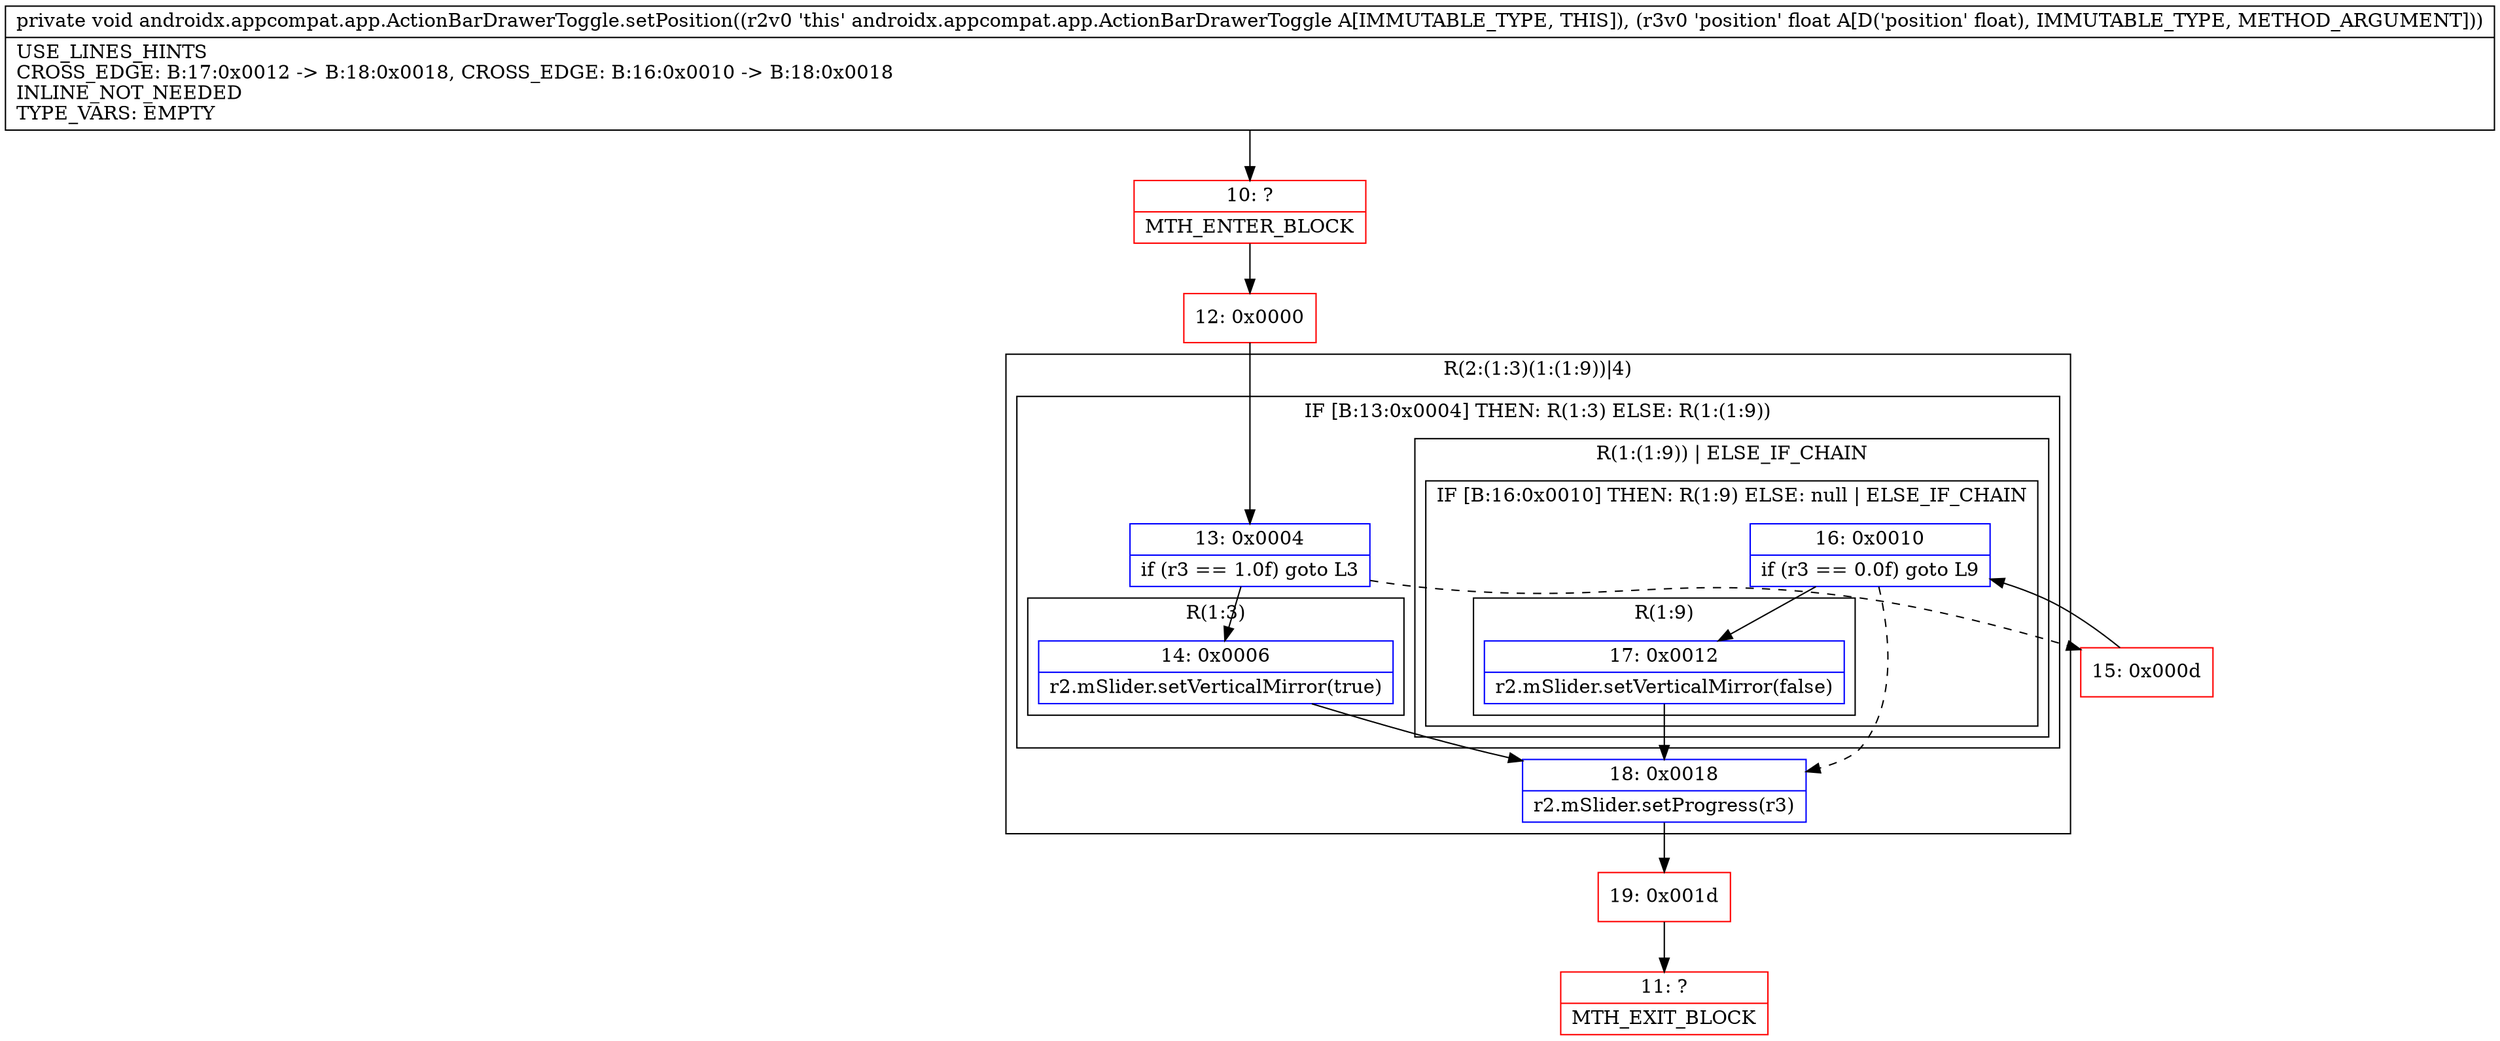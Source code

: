 digraph "CFG forandroidx.appcompat.app.ActionBarDrawerToggle.setPosition(F)V" {
subgraph cluster_Region_1237680575 {
label = "R(2:(1:3)(1:(1:9))|4)";
node [shape=record,color=blue];
subgraph cluster_IfRegion_441558438 {
label = "IF [B:13:0x0004] THEN: R(1:3) ELSE: R(1:(1:9))";
node [shape=record,color=blue];
Node_13 [shape=record,label="{13\:\ 0x0004|if (r3 == 1.0f) goto L3\l}"];
subgraph cluster_Region_1764697729 {
label = "R(1:3)";
node [shape=record,color=blue];
Node_14 [shape=record,label="{14\:\ 0x0006|r2.mSlider.setVerticalMirror(true)\l}"];
}
subgraph cluster_Region_1149652198 {
label = "R(1:(1:9)) | ELSE_IF_CHAIN\l";
node [shape=record,color=blue];
subgraph cluster_IfRegion_564917680 {
label = "IF [B:16:0x0010] THEN: R(1:9) ELSE: null | ELSE_IF_CHAIN\l";
node [shape=record,color=blue];
Node_16 [shape=record,label="{16\:\ 0x0010|if (r3 == 0.0f) goto L9\l}"];
subgraph cluster_Region_910166198 {
label = "R(1:9)";
node [shape=record,color=blue];
Node_17 [shape=record,label="{17\:\ 0x0012|r2.mSlider.setVerticalMirror(false)\l}"];
}
}
}
}
Node_18 [shape=record,label="{18\:\ 0x0018|r2.mSlider.setProgress(r3)\l}"];
}
Node_10 [shape=record,color=red,label="{10\:\ ?|MTH_ENTER_BLOCK\l}"];
Node_12 [shape=record,color=red,label="{12\:\ 0x0000}"];
Node_19 [shape=record,color=red,label="{19\:\ 0x001d}"];
Node_11 [shape=record,color=red,label="{11\:\ ?|MTH_EXIT_BLOCK\l}"];
Node_15 [shape=record,color=red,label="{15\:\ 0x000d}"];
MethodNode[shape=record,label="{private void androidx.appcompat.app.ActionBarDrawerToggle.setPosition((r2v0 'this' androidx.appcompat.app.ActionBarDrawerToggle A[IMMUTABLE_TYPE, THIS]), (r3v0 'position' float A[D('position' float), IMMUTABLE_TYPE, METHOD_ARGUMENT]))  | USE_LINES_HINTS\lCROSS_EDGE: B:17:0x0012 \-\> B:18:0x0018, CROSS_EDGE: B:16:0x0010 \-\> B:18:0x0018\lINLINE_NOT_NEEDED\lTYPE_VARS: EMPTY\l}"];
MethodNode -> Node_10;Node_13 -> Node_14;
Node_13 -> Node_15[style=dashed];
Node_14 -> Node_18;
Node_16 -> Node_17;
Node_16 -> Node_18[style=dashed];
Node_17 -> Node_18;
Node_18 -> Node_19;
Node_10 -> Node_12;
Node_12 -> Node_13;
Node_19 -> Node_11;
Node_15 -> Node_16;
}

